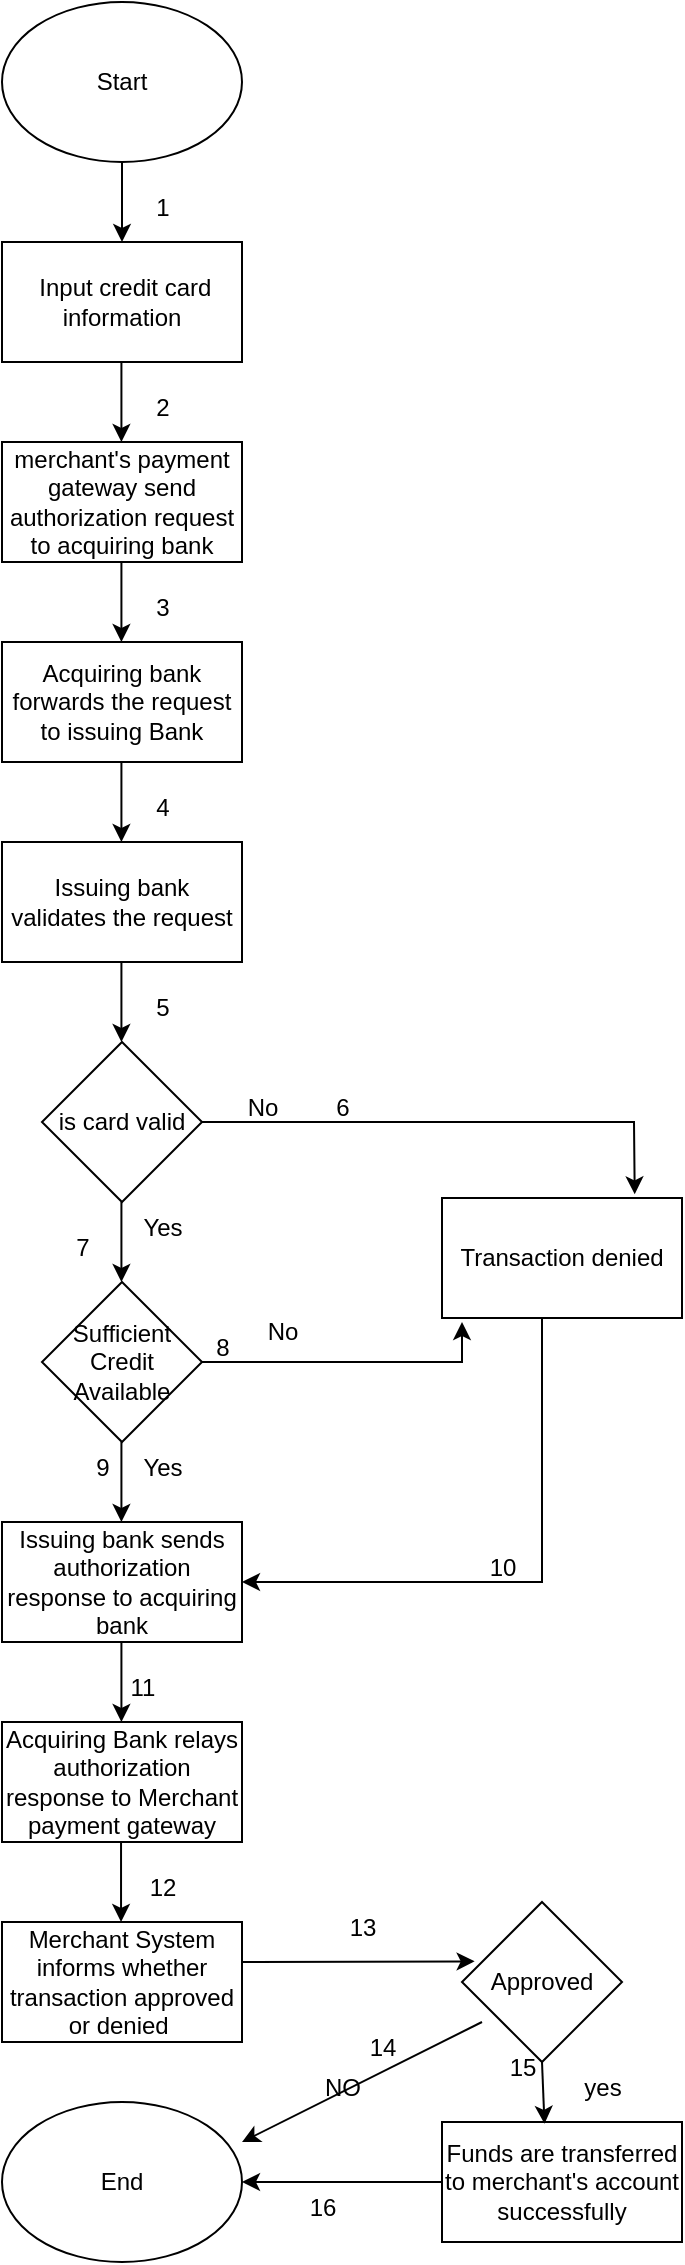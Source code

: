 <mxfile version="21.6.5" type="github">
  <diagram id="C5RBs43oDa-KdzZeNtuy" name="Page-1">
    <mxGraphModel dx="947" dy="454" grid="1" gridSize="10" guides="1" tooltips="1" connect="1" arrows="1" fold="1" page="1" pageScale="1" pageWidth="827" pageHeight="1169" math="0" shadow="0">
      <root>
        <mxCell id="WIyWlLk6GJQsqaUBKTNV-0" />
        <mxCell id="WIyWlLk6GJQsqaUBKTNV-1" parent="WIyWlLk6GJQsqaUBKTNV-0" />
        <mxCell id="EC_hGHCCztslLlzqZgj_-5" value="Start" style="ellipse;whiteSpace=wrap;html=1;" vertex="1" parent="WIyWlLk6GJQsqaUBKTNV-1">
          <mxGeometry x="10" width="120" height="80" as="geometry" />
        </mxCell>
        <mxCell id="EC_hGHCCztslLlzqZgj_-7" value="" style="endArrow=classic;html=1;rounded=0;" edge="1" parent="WIyWlLk6GJQsqaUBKTNV-1">
          <mxGeometry width="50" height="50" relative="1" as="geometry">
            <mxPoint x="70" y="80" as="sourcePoint" />
            <mxPoint x="70" y="120" as="targetPoint" />
          </mxGeometry>
        </mxCell>
        <mxCell id="EC_hGHCCztslLlzqZgj_-8" value="&amp;nbsp;Input credit card information" style="rounded=0;whiteSpace=wrap;html=1;" vertex="1" parent="WIyWlLk6GJQsqaUBKTNV-1">
          <mxGeometry x="10" y="120" width="120" height="60" as="geometry" />
        </mxCell>
        <mxCell id="EC_hGHCCztslLlzqZgj_-9" value="" style="endArrow=classic;html=1;rounded=0;" edge="1" parent="WIyWlLk6GJQsqaUBKTNV-1">
          <mxGeometry width="50" height="50" relative="1" as="geometry">
            <mxPoint x="69.71" y="180" as="sourcePoint" />
            <mxPoint x="69.71" y="220" as="targetPoint" />
          </mxGeometry>
        </mxCell>
        <mxCell id="EC_hGHCCztslLlzqZgj_-10" value="merchant&#39;s payment gateway send authorization request to acquiring bank" style="whiteSpace=wrap;html=1;" vertex="1" parent="WIyWlLk6GJQsqaUBKTNV-1">
          <mxGeometry x="10" y="220" width="120" height="60" as="geometry" />
        </mxCell>
        <mxCell id="EC_hGHCCztslLlzqZgj_-11" value="" style="endArrow=classic;html=1;rounded=0;" edge="1" parent="WIyWlLk6GJQsqaUBKTNV-1">
          <mxGeometry width="50" height="50" relative="1" as="geometry">
            <mxPoint x="69.71" y="280" as="sourcePoint" />
            <mxPoint x="69.71" y="320" as="targetPoint" />
          </mxGeometry>
        </mxCell>
        <mxCell id="EC_hGHCCztslLlzqZgj_-12" value="Acquiring bank forwards the request to issuing Bank" style="whiteSpace=wrap;html=1;" vertex="1" parent="WIyWlLk6GJQsqaUBKTNV-1">
          <mxGeometry x="10" y="320" width="120" height="60" as="geometry" />
        </mxCell>
        <mxCell id="EC_hGHCCztslLlzqZgj_-13" value="" style="endArrow=classic;html=1;rounded=0;" edge="1" parent="WIyWlLk6GJQsqaUBKTNV-1">
          <mxGeometry width="50" height="50" relative="1" as="geometry">
            <mxPoint x="69.71" y="820" as="sourcePoint" />
            <mxPoint x="69.71" y="860" as="targetPoint" />
          </mxGeometry>
        </mxCell>
        <mxCell id="EC_hGHCCztslLlzqZgj_-14" value="" style="endArrow=classic;html=1;rounded=0;" edge="1" parent="WIyWlLk6GJQsqaUBKTNV-1">
          <mxGeometry width="50" height="50" relative="1" as="geometry">
            <mxPoint x="69.71" y="720" as="sourcePoint" />
            <mxPoint x="69.71" y="760" as="targetPoint" />
          </mxGeometry>
        </mxCell>
        <mxCell id="EC_hGHCCztslLlzqZgj_-15" value="" style="endArrow=classic;html=1;rounded=0;" edge="1" parent="WIyWlLk6GJQsqaUBKTNV-1">
          <mxGeometry width="50" height="50" relative="1" as="geometry">
            <mxPoint x="69.71" y="600" as="sourcePoint" />
            <mxPoint x="69.71" y="640" as="targetPoint" />
          </mxGeometry>
        </mxCell>
        <mxCell id="EC_hGHCCztslLlzqZgj_-16" value="" style="endArrow=classic;html=1;rounded=0;" edge="1" parent="WIyWlLk6GJQsqaUBKTNV-1">
          <mxGeometry width="50" height="50" relative="1" as="geometry">
            <mxPoint x="69.71" y="480" as="sourcePoint" />
            <mxPoint x="69.71" y="520" as="targetPoint" />
          </mxGeometry>
        </mxCell>
        <mxCell id="EC_hGHCCztslLlzqZgj_-17" value="" style="endArrow=classic;html=1;rounded=0;" edge="1" parent="WIyWlLk6GJQsqaUBKTNV-1">
          <mxGeometry width="50" height="50" relative="1" as="geometry">
            <mxPoint x="69.71" y="380" as="sourcePoint" />
            <mxPoint x="69.71" y="420" as="targetPoint" />
          </mxGeometry>
        </mxCell>
        <mxCell id="EC_hGHCCztslLlzqZgj_-18" value="Issuing bank validates the request" style="whiteSpace=wrap;html=1;" vertex="1" parent="WIyWlLk6GJQsqaUBKTNV-1">
          <mxGeometry x="10" y="420" width="120" height="60" as="geometry" />
        </mxCell>
        <mxCell id="EC_hGHCCztslLlzqZgj_-19" value="is card valid" style="rhombus;whiteSpace=wrap;html=1;" vertex="1" parent="WIyWlLk6GJQsqaUBKTNV-1">
          <mxGeometry x="30" y="520" width="80" height="80" as="geometry" />
        </mxCell>
        <mxCell id="EC_hGHCCztslLlzqZgj_-21" value="Sufficient Credit Available" style="rhombus;whiteSpace=wrap;html=1;" vertex="1" parent="WIyWlLk6GJQsqaUBKTNV-1">
          <mxGeometry x="30" y="640" width="80" height="80" as="geometry" />
        </mxCell>
        <mxCell id="EC_hGHCCztslLlzqZgj_-22" value="Issuing bank sends authorization response to acquiring bank" style="whiteSpace=wrap;html=1;" vertex="1" parent="WIyWlLk6GJQsqaUBKTNV-1">
          <mxGeometry x="10" y="760" width="120" height="60" as="geometry" />
        </mxCell>
        <mxCell id="EC_hGHCCztslLlzqZgj_-23" value="Acquiring Bank relays authorization response to Merchant payment gateway" style="whiteSpace=wrap;html=1;" vertex="1" parent="WIyWlLk6GJQsqaUBKTNV-1">
          <mxGeometry x="10" y="860" width="120" height="60" as="geometry" />
        </mxCell>
        <mxCell id="EC_hGHCCztslLlzqZgj_-25" value="" style="endArrow=classic;html=1;rounded=0;" edge="1" parent="WIyWlLk6GJQsqaUBKTNV-1">
          <mxGeometry width="50" height="50" relative="1" as="geometry">
            <mxPoint x="69.52" y="920" as="sourcePoint" />
            <mxPoint x="69.52" y="960" as="targetPoint" />
          </mxGeometry>
        </mxCell>
        <mxCell id="EC_hGHCCztslLlzqZgj_-26" value="Merchant System informs whether transaction approved or denied&amp;nbsp;" style="whiteSpace=wrap;html=1;" vertex="1" parent="WIyWlLk6GJQsqaUBKTNV-1">
          <mxGeometry x="10" y="960" width="120" height="60" as="geometry" />
        </mxCell>
        <mxCell id="EC_hGHCCztslLlzqZgj_-43" value="Yes" style="text;html=1;align=center;verticalAlign=middle;resizable=0;points=[];autosize=1;strokeColor=none;fillColor=none;" vertex="1" parent="WIyWlLk6GJQsqaUBKTNV-1">
          <mxGeometry x="70" y="598" width="40" height="30" as="geometry" />
        </mxCell>
        <mxCell id="EC_hGHCCztslLlzqZgj_-44" value="Yes" style="text;html=1;align=center;verticalAlign=middle;resizable=0;points=[];autosize=1;strokeColor=none;fillColor=none;" vertex="1" parent="WIyWlLk6GJQsqaUBKTNV-1">
          <mxGeometry x="70" y="718" width="40" height="30" as="geometry" />
        </mxCell>
        <mxCell id="EC_hGHCCztslLlzqZgj_-47" value="End" style="ellipse;whiteSpace=wrap;html=1;" vertex="1" parent="WIyWlLk6GJQsqaUBKTNV-1">
          <mxGeometry x="10" y="1050" width="120" height="80" as="geometry" />
        </mxCell>
        <mxCell id="EC_hGHCCztslLlzqZgj_-49" value="No" style="text;html=1;align=center;verticalAlign=middle;resizable=0;points=[];autosize=1;strokeColor=none;fillColor=none;" vertex="1" parent="WIyWlLk6GJQsqaUBKTNV-1">
          <mxGeometry x="120" y="538" width="40" height="30" as="geometry" />
        </mxCell>
        <mxCell id="EC_hGHCCztslLlzqZgj_-51" value="No" style="text;html=1;align=center;verticalAlign=middle;resizable=0;points=[];autosize=1;strokeColor=none;fillColor=none;" vertex="1" parent="WIyWlLk6GJQsqaUBKTNV-1">
          <mxGeometry x="130" y="650" width="40" height="30" as="geometry" />
        </mxCell>
        <mxCell id="EC_hGHCCztslLlzqZgj_-52" value="Transaction denied&lt;br&gt;" style="rounded=0;whiteSpace=wrap;html=1;" vertex="1" parent="WIyWlLk6GJQsqaUBKTNV-1">
          <mxGeometry x="230" y="598" width="120" height="60" as="geometry" />
        </mxCell>
        <mxCell id="EC_hGHCCztslLlzqZgj_-53" value="" style="endArrow=classic;html=1;rounded=0;entryX=0.803;entryY=-0.031;entryDx=0;entryDy=0;entryPerimeter=0;" edge="1" parent="WIyWlLk6GJQsqaUBKTNV-1" target="EC_hGHCCztslLlzqZgj_-52">
          <mxGeometry width="50" height="50" relative="1" as="geometry">
            <mxPoint x="110" y="560" as="sourcePoint" />
            <mxPoint x="160" y="510" as="targetPoint" />
            <Array as="points">
              <mxPoint x="326" y="560" />
            </Array>
          </mxGeometry>
        </mxCell>
        <mxCell id="EC_hGHCCztslLlzqZgj_-54" value="" style="endArrow=classic;html=1;rounded=0;" edge="1" parent="WIyWlLk6GJQsqaUBKTNV-1">
          <mxGeometry width="50" height="50" relative="1" as="geometry">
            <mxPoint x="110" y="680" as="sourcePoint" />
            <mxPoint x="240" y="660" as="targetPoint" />
            <Array as="points">
              <mxPoint x="240" y="680" />
            </Array>
          </mxGeometry>
        </mxCell>
        <mxCell id="EC_hGHCCztslLlzqZgj_-55" value="" style="endArrow=classic;html=1;rounded=0;" edge="1" parent="WIyWlLk6GJQsqaUBKTNV-1">
          <mxGeometry width="50" height="50" relative="1" as="geometry">
            <mxPoint x="280" y="658" as="sourcePoint" />
            <mxPoint x="130" y="790" as="targetPoint" />
            <Array as="points">
              <mxPoint x="280" y="790" />
            </Array>
          </mxGeometry>
        </mxCell>
        <mxCell id="EC_hGHCCztslLlzqZgj_-56" value="Approved" style="rhombus;whiteSpace=wrap;html=1;" vertex="1" parent="WIyWlLk6GJQsqaUBKTNV-1">
          <mxGeometry x="240" y="950" width="80" height="80" as="geometry" />
        </mxCell>
        <mxCell id="EC_hGHCCztslLlzqZgj_-57" value="Funds are transferred to merchant&#39;s account successfully" style="rounded=0;whiteSpace=wrap;html=1;" vertex="1" parent="WIyWlLk6GJQsqaUBKTNV-1">
          <mxGeometry x="230" y="1060" width="120" height="60" as="geometry" />
        </mxCell>
        <mxCell id="EC_hGHCCztslLlzqZgj_-58" value="" style="endArrow=classic;html=1;rounded=0;entryX=0.079;entryY=0.371;entryDx=0;entryDy=0;entryPerimeter=0;" edge="1" parent="WIyWlLk6GJQsqaUBKTNV-1" target="EC_hGHCCztslLlzqZgj_-56">
          <mxGeometry width="50" height="50" relative="1" as="geometry">
            <mxPoint x="130" y="980" as="sourcePoint" />
            <mxPoint x="180" y="930" as="targetPoint" />
          </mxGeometry>
        </mxCell>
        <mxCell id="EC_hGHCCztslLlzqZgj_-60" value="" style="endArrow=classic;html=1;rounded=0;entryX=0.427;entryY=0.015;entryDx=0;entryDy=0;entryPerimeter=0;" edge="1" parent="WIyWlLk6GJQsqaUBKTNV-1" target="EC_hGHCCztslLlzqZgj_-57">
          <mxGeometry width="50" height="50" relative="1" as="geometry">
            <mxPoint x="280" y="1030" as="sourcePoint" />
            <mxPoint x="330" y="980" as="targetPoint" />
          </mxGeometry>
        </mxCell>
        <mxCell id="EC_hGHCCztslLlzqZgj_-61" value="yes" style="text;html=1;align=center;verticalAlign=middle;resizable=0;points=[];autosize=1;strokeColor=none;fillColor=none;" vertex="1" parent="WIyWlLk6GJQsqaUBKTNV-1">
          <mxGeometry x="290" y="1028" width="40" height="30" as="geometry" />
        </mxCell>
        <mxCell id="EC_hGHCCztslLlzqZgj_-63" value="" style="endArrow=classic;html=1;rounded=0;entryX=1;entryY=0.5;entryDx=0;entryDy=0;" edge="1" parent="WIyWlLk6GJQsqaUBKTNV-1" target="EC_hGHCCztslLlzqZgj_-47">
          <mxGeometry width="50" height="50" relative="1" as="geometry">
            <mxPoint x="230" y="1090" as="sourcePoint" />
            <mxPoint x="280" y="1040" as="targetPoint" />
          </mxGeometry>
        </mxCell>
        <mxCell id="EC_hGHCCztslLlzqZgj_-65" value="" style="endArrow=classic;html=1;rounded=0;" edge="1" parent="WIyWlLk6GJQsqaUBKTNV-1">
          <mxGeometry width="50" height="50" relative="1" as="geometry">
            <mxPoint x="250" y="1010" as="sourcePoint" />
            <mxPoint x="130" y="1070" as="targetPoint" />
          </mxGeometry>
        </mxCell>
        <mxCell id="EC_hGHCCztslLlzqZgj_-66" value="NO" style="text;html=1;align=center;verticalAlign=middle;resizable=0;points=[];autosize=1;strokeColor=none;fillColor=none;" vertex="1" parent="WIyWlLk6GJQsqaUBKTNV-1">
          <mxGeometry x="160" y="1028" width="40" height="30" as="geometry" />
        </mxCell>
        <mxCell id="EC_hGHCCztslLlzqZgj_-67" value="1" style="text;html=1;align=center;verticalAlign=middle;resizable=0;points=[];autosize=1;strokeColor=none;fillColor=none;" vertex="1" parent="WIyWlLk6GJQsqaUBKTNV-1">
          <mxGeometry x="75" y="88" width="30" height="30" as="geometry" />
        </mxCell>
        <mxCell id="EC_hGHCCztslLlzqZgj_-68" value="2" style="text;html=1;align=center;verticalAlign=middle;resizable=0;points=[];autosize=1;strokeColor=none;fillColor=none;" vertex="1" parent="WIyWlLk6GJQsqaUBKTNV-1">
          <mxGeometry x="75" y="188" width="30" height="30" as="geometry" />
        </mxCell>
        <mxCell id="EC_hGHCCztslLlzqZgj_-69" value="3" style="text;html=1;align=center;verticalAlign=middle;resizable=0;points=[];autosize=1;strokeColor=none;fillColor=none;" vertex="1" parent="WIyWlLk6GJQsqaUBKTNV-1">
          <mxGeometry x="75" y="288" width="30" height="30" as="geometry" />
        </mxCell>
        <mxCell id="EC_hGHCCztslLlzqZgj_-70" value="4" style="text;html=1;align=center;verticalAlign=middle;resizable=0;points=[];autosize=1;strokeColor=none;fillColor=none;" vertex="1" parent="WIyWlLk6GJQsqaUBKTNV-1">
          <mxGeometry x="75" y="388" width="30" height="30" as="geometry" />
        </mxCell>
        <mxCell id="EC_hGHCCztslLlzqZgj_-71" value="5&lt;br&gt;" style="text;html=1;align=center;verticalAlign=middle;resizable=0;points=[];autosize=1;strokeColor=none;fillColor=none;" vertex="1" parent="WIyWlLk6GJQsqaUBKTNV-1">
          <mxGeometry x="75" y="488" width="30" height="30" as="geometry" />
        </mxCell>
        <mxCell id="EC_hGHCCztslLlzqZgj_-72" value="6" style="text;html=1;align=center;verticalAlign=middle;resizable=0;points=[];autosize=1;strokeColor=none;fillColor=none;" vertex="1" parent="WIyWlLk6GJQsqaUBKTNV-1">
          <mxGeometry x="165" y="538" width="30" height="30" as="geometry" />
        </mxCell>
        <mxCell id="EC_hGHCCztslLlzqZgj_-73" value="7" style="text;html=1;align=center;verticalAlign=middle;resizable=0;points=[];autosize=1;strokeColor=none;fillColor=none;" vertex="1" parent="WIyWlLk6GJQsqaUBKTNV-1">
          <mxGeometry x="35" y="608" width="30" height="30" as="geometry" />
        </mxCell>
        <mxCell id="EC_hGHCCztslLlzqZgj_-74" value="8" style="text;html=1;align=center;verticalAlign=middle;resizable=0;points=[];autosize=1;strokeColor=none;fillColor=none;" vertex="1" parent="WIyWlLk6GJQsqaUBKTNV-1">
          <mxGeometry x="105" y="658" width="30" height="30" as="geometry" />
        </mxCell>
        <mxCell id="EC_hGHCCztslLlzqZgj_-75" value="9" style="text;html=1;align=center;verticalAlign=middle;resizable=0;points=[];autosize=1;strokeColor=none;fillColor=none;" vertex="1" parent="WIyWlLk6GJQsqaUBKTNV-1">
          <mxGeometry x="45" y="718" width="30" height="30" as="geometry" />
        </mxCell>
        <mxCell id="EC_hGHCCztslLlzqZgj_-76" value="10" style="text;html=1;align=center;verticalAlign=middle;resizable=0;points=[];autosize=1;strokeColor=none;fillColor=none;" vertex="1" parent="WIyWlLk6GJQsqaUBKTNV-1">
          <mxGeometry x="240" y="768" width="40" height="30" as="geometry" />
        </mxCell>
        <mxCell id="EC_hGHCCztslLlzqZgj_-77" value="11" style="text;html=1;align=center;verticalAlign=middle;resizable=0;points=[];autosize=1;strokeColor=none;fillColor=none;" vertex="1" parent="WIyWlLk6GJQsqaUBKTNV-1">
          <mxGeometry x="60" y="828" width="40" height="30" as="geometry" />
        </mxCell>
        <mxCell id="EC_hGHCCztslLlzqZgj_-78" value="12" style="text;html=1;align=center;verticalAlign=middle;resizable=0;points=[];autosize=1;strokeColor=none;fillColor=none;" vertex="1" parent="WIyWlLk6GJQsqaUBKTNV-1">
          <mxGeometry x="70" y="928" width="40" height="30" as="geometry" />
        </mxCell>
        <mxCell id="EC_hGHCCztslLlzqZgj_-79" value="13&lt;br&gt;" style="text;html=1;align=center;verticalAlign=middle;resizable=0;points=[];autosize=1;strokeColor=none;fillColor=none;" vertex="1" parent="WIyWlLk6GJQsqaUBKTNV-1">
          <mxGeometry x="170" y="948" width="40" height="30" as="geometry" />
        </mxCell>
        <mxCell id="EC_hGHCCztslLlzqZgj_-80" value="14" style="text;html=1;align=center;verticalAlign=middle;resizable=0;points=[];autosize=1;strokeColor=none;fillColor=none;" vertex="1" parent="WIyWlLk6GJQsqaUBKTNV-1">
          <mxGeometry x="180" y="1008" width="40" height="30" as="geometry" />
        </mxCell>
        <mxCell id="EC_hGHCCztslLlzqZgj_-82" value="15&lt;br&gt;" style="text;html=1;align=center;verticalAlign=middle;resizable=0;points=[];autosize=1;strokeColor=none;fillColor=none;" vertex="1" parent="WIyWlLk6GJQsqaUBKTNV-1">
          <mxGeometry x="250" y="1018" width="40" height="30" as="geometry" />
        </mxCell>
        <mxCell id="EC_hGHCCztslLlzqZgj_-83" value="16&lt;br&gt;" style="text;html=1;align=center;verticalAlign=middle;resizable=0;points=[];autosize=1;strokeColor=none;fillColor=none;" vertex="1" parent="WIyWlLk6GJQsqaUBKTNV-1">
          <mxGeometry x="150" y="1088" width="40" height="30" as="geometry" />
        </mxCell>
      </root>
    </mxGraphModel>
  </diagram>
</mxfile>
